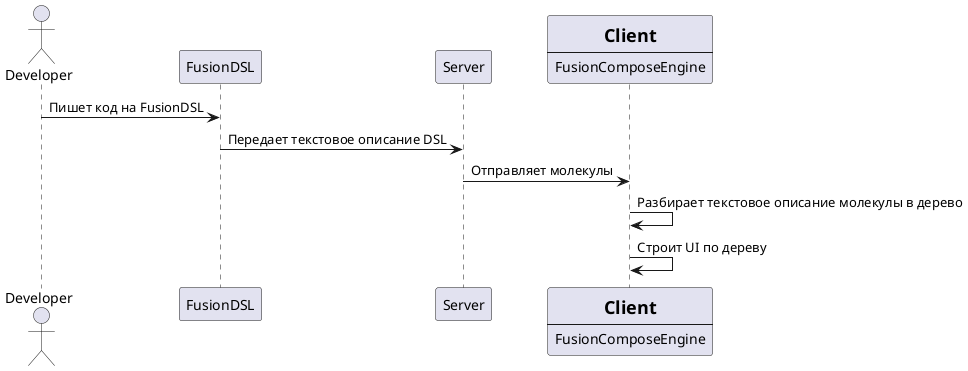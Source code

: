 @startuml
actor Developer
participant FusionDSL
participant Server
participant Client [
=Client
----
FusionComposeEngine
]

Developer -> FusionDSL: Пишет код на FusionDSL
FusionDSL -> Server: Передает текстовое описание DSL
Server -> Client: Отправляет молекулы
Client -> Client: Разбирает текстовое описание молекулы в дерево
Client -> Client: Строит UI по дереву
@enduml